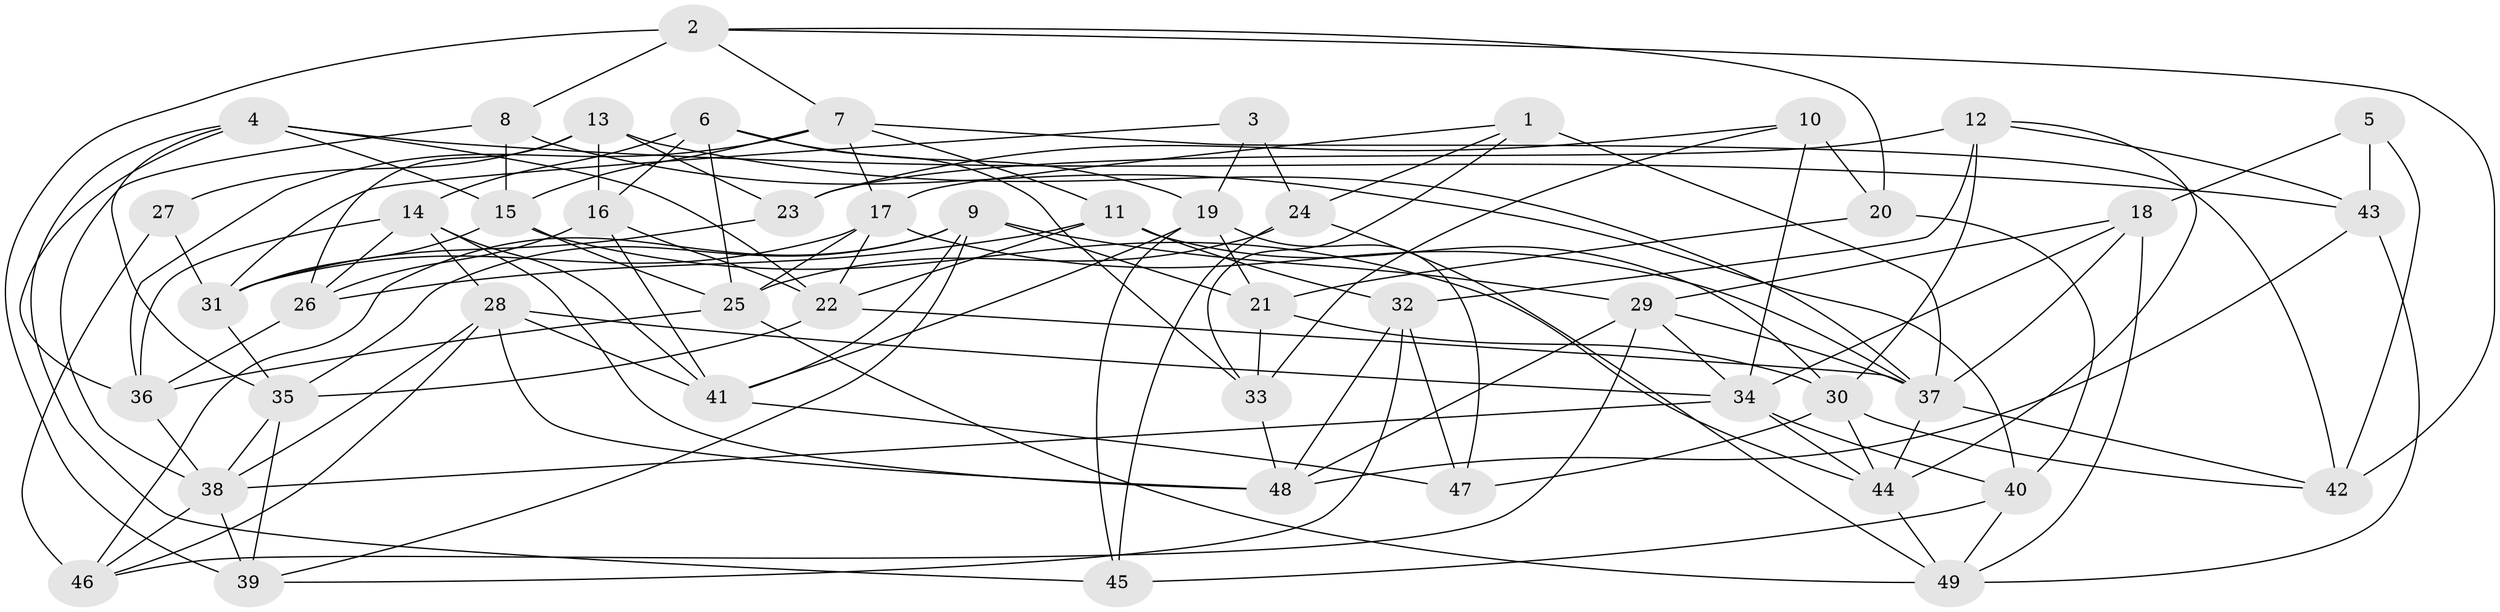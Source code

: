 // original degree distribution, {4: 1.0}
// Generated by graph-tools (version 1.1) at 2025/03/03/09/25 03:03:07]
// undirected, 49 vertices, 129 edges
graph export_dot {
graph [start="1"]
  node [color=gray90,style=filled];
  1;
  2;
  3;
  4;
  5;
  6;
  7;
  8;
  9;
  10;
  11;
  12;
  13;
  14;
  15;
  16;
  17;
  18;
  19;
  20;
  21;
  22;
  23;
  24;
  25;
  26;
  27;
  28;
  29;
  30;
  31;
  32;
  33;
  34;
  35;
  36;
  37;
  38;
  39;
  40;
  41;
  42;
  43;
  44;
  45;
  46;
  47;
  48;
  49;
  1 -- 17 [weight=1.0];
  1 -- 24 [weight=1.0];
  1 -- 33 [weight=1.0];
  1 -- 37 [weight=1.0];
  2 -- 7 [weight=1.0];
  2 -- 8 [weight=1.0];
  2 -- 20 [weight=1.0];
  2 -- 39 [weight=2.0];
  2 -- 42 [weight=1.0];
  3 -- 19 [weight=1.0];
  3 -- 24 [weight=2.0];
  3 -- 31 [weight=1.0];
  4 -- 15 [weight=1.0];
  4 -- 22 [weight=1.0];
  4 -- 35 [weight=1.0];
  4 -- 36 [weight=1.0];
  4 -- 43 [weight=1.0];
  4 -- 45 [weight=1.0];
  5 -- 18 [weight=2.0];
  5 -- 42 [weight=2.0];
  5 -- 43 [weight=2.0];
  6 -- 14 [weight=1.0];
  6 -- 16 [weight=2.0];
  6 -- 19 [weight=1.0];
  6 -- 25 [weight=1.0];
  6 -- 33 [weight=1.0];
  7 -- 11 [weight=1.0];
  7 -- 15 [weight=1.0];
  7 -- 17 [weight=1.0];
  7 -- 36 [weight=1.0];
  7 -- 42 [weight=1.0];
  8 -- 15 [weight=1.0];
  8 -- 38 [weight=1.0];
  8 -- 40 [weight=1.0];
  9 -- 21 [weight=1.0];
  9 -- 29 [weight=1.0];
  9 -- 35 [weight=1.0];
  9 -- 39 [weight=1.0];
  9 -- 41 [weight=1.0];
  9 -- 46 [weight=1.0];
  10 -- 20 [weight=2.0];
  10 -- 23 [weight=1.0];
  10 -- 33 [weight=1.0];
  10 -- 34 [weight=2.0];
  11 -- 22 [weight=1.0];
  11 -- 26 [weight=2.0];
  11 -- 30 [weight=1.0];
  11 -- 32 [weight=1.0];
  12 -- 23 [weight=1.0];
  12 -- 30 [weight=1.0];
  12 -- 32 [weight=2.0];
  12 -- 43 [weight=1.0];
  12 -- 44 [weight=1.0];
  13 -- 16 [weight=1.0];
  13 -- 23 [weight=1.0];
  13 -- 26 [weight=1.0];
  13 -- 27 [weight=2.0];
  13 -- 37 [weight=1.0];
  14 -- 26 [weight=1.0];
  14 -- 28 [weight=1.0];
  14 -- 36 [weight=1.0];
  14 -- 41 [weight=1.0];
  14 -- 48 [weight=1.0];
  15 -- 25 [weight=1.0];
  15 -- 31 [weight=1.0];
  15 -- 44 [weight=1.0];
  16 -- 22 [weight=1.0];
  16 -- 26 [weight=1.0];
  16 -- 41 [weight=1.0];
  17 -- 22 [weight=1.0];
  17 -- 25 [weight=1.0];
  17 -- 31 [weight=1.0];
  17 -- 37 [weight=1.0];
  18 -- 29 [weight=1.0];
  18 -- 34 [weight=1.0];
  18 -- 37 [weight=1.0];
  18 -- 49 [weight=1.0];
  19 -- 21 [weight=1.0];
  19 -- 41 [weight=1.0];
  19 -- 45 [weight=1.0];
  19 -- 47 [weight=1.0];
  20 -- 21 [weight=1.0];
  20 -- 40 [weight=2.0];
  21 -- 30 [weight=1.0];
  21 -- 33 [weight=2.0];
  22 -- 35 [weight=1.0];
  22 -- 37 [weight=1.0];
  23 -- 31 [weight=1.0];
  24 -- 25 [weight=1.0];
  24 -- 45 [weight=1.0];
  24 -- 49 [weight=1.0];
  25 -- 36 [weight=1.0];
  25 -- 49 [weight=1.0];
  26 -- 36 [weight=1.0];
  27 -- 31 [weight=1.0];
  27 -- 46 [weight=3.0];
  28 -- 34 [weight=1.0];
  28 -- 38 [weight=1.0];
  28 -- 41 [weight=1.0];
  28 -- 46 [weight=1.0];
  28 -- 48 [weight=1.0];
  29 -- 34 [weight=1.0];
  29 -- 37 [weight=1.0];
  29 -- 46 [weight=1.0];
  29 -- 48 [weight=1.0];
  30 -- 42 [weight=1.0];
  30 -- 44 [weight=1.0];
  30 -- 47 [weight=1.0];
  31 -- 35 [weight=1.0];
  32 -- 39 [weight=1.0];
  32 -- 47 [weight=1.0];
  32 -- 48 [weight=1.0];
  33 -- 48 [weight=1.0];
  34 -- 38 [weight=1.0];
  34 -- 40 [weight=1.0];
  34 -- 44 [weight=1.0];
  35 -- 38 [weight=1.0];
  35 -- 39 [weight=1.0];
  36 -- 38 [weight=1.0];
  37 -- 42 [weight=1.0];
  37 -- 44 [weight=1.0];
  38 -- 39 [weight=1.0];
  38 -- 46 [weight=2.0];
  40 -- 45 [weight=1.0];
  40 -- 49 [weight=1.0];
  41 -- 47 [weight=1.0];
  43 -- 48 [weight=1.0];
  43 -- 49 [weight=1.0];
  44 -- 49 [weight=1.0];
}
